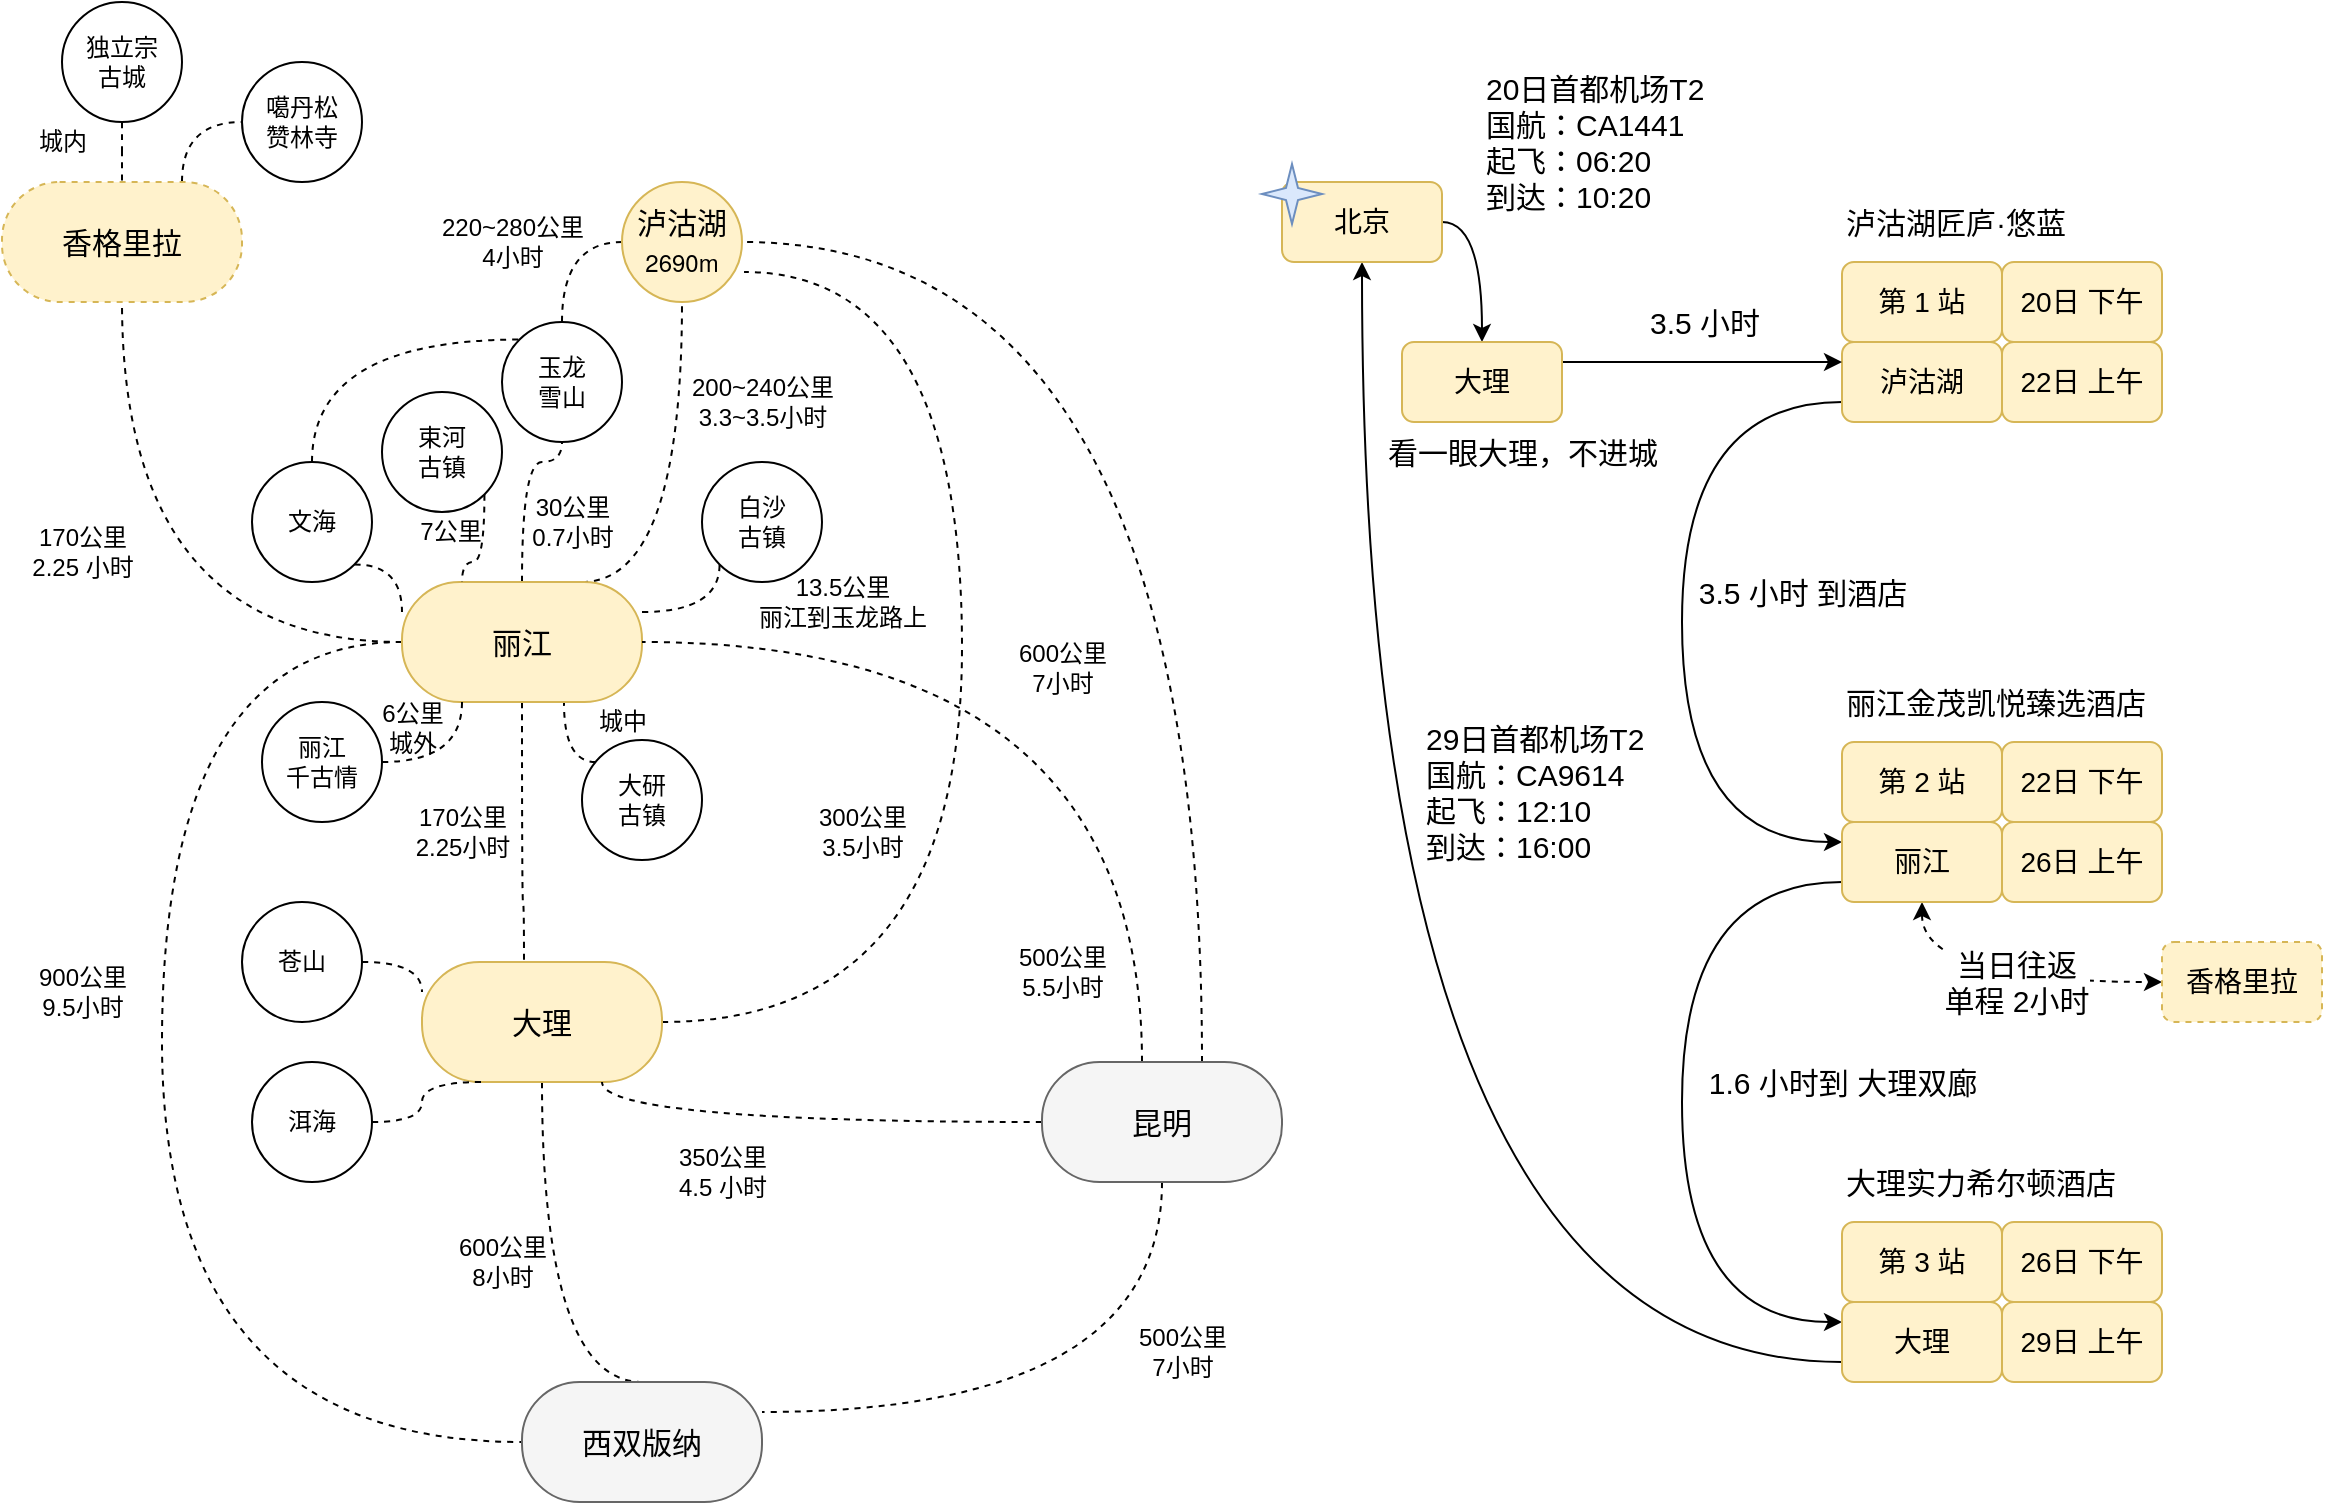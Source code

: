 <mxfile version="22.1.18" type="github">
  <diagram name="第 1 页" id="rRuHSntvBdOZGcXTq8w7">
    <mxGraphModel dx="1242" dy="786" grid="1" gridSize="10" guides="1" tooltips="1" connect="1" arrows="1" fold="1" page="1" pageScale="1" pageWidth="1169" pageHeight="827" math="0" shadow="0">
      <root>
        <mxCell id="0" />
        <mxCell id="1" parent="0" />
        <mxCell id="2GG4-1aaM5nx4AEca9Iq-1" style="edgeStyle=orthogonalEdgeStyle;curved=1;rounded=0;orthogonalLoop=1;jettySize=auto;html=1;entryX=0.5;entryY=1;entryDx=0;entryDy=0;endArrow=none;endFill=0;dashed=1;exitX=0.5;exitY=0;exitDx=0;exitDy=0;" edge="1" parent="1" source="2GG4-1aaM5nx4AEca9Iq-7" target="2GG4-1aaM5nx4AEca9Iq-19">
          <mxGeometry relative="1" as="geometry">
            <Array as="points">
              <mxPoint x="260" y="260" />
            </Array>
          </mxGeometry>
        </mxCell>
        <mxCell id="2GG4-1aaM5nx4AEca9Iq-2" style="edgeStyle=orthogonalEdgeStyle;curved=1;rounded=0;orthogonalLoop=1;jettySize=auto;html=1;exitX=0.75;exitY=0;exitDx=0;exitDy=0;endArrow=none;endFill=0;dashed=1;" edge="1" parent="1" source="2GG4-1aaM5nx4AEca9Iq-7" target="2GG4-1aaM5nx4AEca9Iq-20">
          <mxGeometry relative="1" as="geometry">
            <Array as="points">
              <mxPoint x="340" y="320" />
            </Array>
          </mxGeometry>
        </mxCell>
        <mxCell id="2GG4-1aaM5nx4AEca9Iq-3" style="edgeStyle=orthogonalEdgeStyle;curved=1;rounded=0;orthogonalLoop=1;jettySize=auto;html=1;dashed=1;endArrow=none;endFill=0;entryX=0.425;entryY=0;entryDx=0;entryDy=0;entryPerimeter=0;" edge="1" parent="1" source="2GG4-1aaM5nx4AEca9Iq-7" target="2GG4-1aaM5nx4AEca9Iq-12">
          <mxGeometry relative="1" as="geometry">
            <Array as="points">
              <mxPoint x="260" y="480" />
            </Array>
          </mxGeometry>
        </mxCell>
        <mxCell id="2GG4-1aaM5nx4AEca9Iq-4" style="edgeStyle=orthogonalEdgeStyle;curved=1;rounded=0;orthogonalLoop=1;jettySize=auto;html=1;dashed=1;endArrow=none;endFill=0;" edge="1" parent="1" source="2GG4-1aaM5nx4AEca9Iq-7" target="2GG4-1aaM5nx4AEca9Iq-9">
          <mxGeometry relative="1" as="geometry">
            <Array as="points">
              <mxPoint x="60" y="350" />
            </Array>
          </mxGeometry>
        </mxCell>
        <mxCell id="2GG4-1aaM5nx4AEca9Iq-5" style="edgeStyle=orthogonalEdgeStyle;rounded=0;orthogonalLoop=1;jettySize=auto;html=1;entryX=0;entryY=0.5;entryDx=0;entryDy=0;curved=1;exitX=0;exitY=0.5;exitDx=0;exitDy=0;dashed=1;endArrow=none;endFill=0;" edge="1" parent="1" source="2GG4-1aaM5nx4AEca9Iq-7" target="2GG4-1aaM5nx4AEca9Iq-28">
          <mxGeometry relative="1" as="geometry">
            <mxPoint x="170" y="380" as="sourcePoint" />
            <Array as="points">
              <mxPoint x="80" y="350" />
              <mxPoint x="80" y="750" />
            </Array>
          </mxGeometry>
        </mxCell>
        <mxCell id="2GG4-1aaM5nx4AEca9Iq-6" style="edgeStyle=orthogonalEdgeStyle;curved=1;rounded=0;orthogonalLoop=1;jettySize=auto;html=1;entryX=0;entryY=1;entryDx=0;entryDy=0;dashed=1;endArrow=none;endFill=0;exitX=1;exitY=0.25;exitDx=0;exitDy=0;" edge="1" parent="1" source="2GG4-1aaM5nx4AEca9Iq-7" target="2GG4-1aaM5nx4AEca9Iq-44">
          <mxGeometry relative="1" as="geometry">
            <Array as="points">
              <mxPoint x="359" y="335" />
            </Array>
          </mxGeometry>
        </mxCell>
        <mxCell id="2GG4-1aaM5nx4AEca9Iq-7" value="丽江" style="rounded=1;whiteSpace=wrap;html=1;arcSize=48;fontSize=15;fontStyle=0;fillColor=#fff2cc;strokeColor=#d6b656;" vertex="1" parent="1">
          <mxGeometry x="200" y="320" width="120" height="60" as="geometry" />
        </mxCell>
        <mxCell id="2GG4-1aaM5nx4AEca9Iq-8" style="edgeStyle=orthogonalEdgeStyle;rounded=0;orthogonalLoop=1;jettySize=auto;html=1;exitX=0.75;exitY=0;exitDx=0;exitDy=0;curved=1;entryX=0;entryY=0.5;entryDx=0;entryDy=0;dashed=1;endArrow=none;endFill=0;" edge="1" parent="1" source="2GG4-1aaM5nx4AEca9Iq-9" target="2GG4-1aaM5nx4AEca9Iq-31">
          <mxGeometry relative="1" as="geometry" />
        </mxCell>
        <mxCell id="2GG4-1aaM5nx4AEca9Iq-9" value="香格里拉" style="rounded=1;whiteSpace=wrap;html=1;arcSize=48;fontSize=15;fontStyle=0;fillColor=#fff2cc;strokeColor=#d6b656;dashed=1;" vertex="1" parent="1">
          <mxGeometry y="120" width="120" height="60" as="geometry" />
        </mxCell>
        <mxCell id="2GG4-1aaM5nx4AEca9Iq-10" style="edgeStyle=orthogonalEdgeStyle;rounded=0;orthogonalLoop=1;jettySize=auto;html=1;curved=1;exitX=0.5;exitY=1;exitDx=0;exitDy=0;entryX=0.5;entryY=0;entryDx=0;entryDy=0;endArrow=none;endFill=0;dashed=1;" edge="1" parent="1" source="2GG4-1aaM5nx4AEca9Iq-12" target="2GG4-1aaM5nx4AEca9Iq-28">
          <mxGeometry relative="1" as="geometry">
            <Array as="points">
              <mxPoint x="270" y="720" />
            </Array>
          </mxGeometry>
        </mxCell>
        <mxCell id="2GG4-1aaM5nx4AEca9Iq-11" style="edgeStyle=orthogonalEdgeStyle;rounded=0;orthogonalLoop=1;jettySize=auto;html=1;entryX=1.017;entryY=0.75;entryDx=0;entryDy=0;entryPerimeter=0;curved=1;dashed=1;endArrow=none;endFill=0;exitX=1;exitY=0.5;exitDx=0;exitDy=0;" edge="1" parent="1" source="2GG4-1aaM5nx4AEca9Iq-12" target="2GG4-1aaM5nx4AEca9Iq-20">
          <mxGeometry relative="1" as="geometry">
            <Array as="points">
              <mxPoint x="480" y="540" />
              <mxPoint x="480" y="165" />
            </Array>
          </mxGeometry>
        </mxCell>
        <mxCell id="2GG4-1aaM5nx4AEca9Iq-12" value="大理" style="rounded=1;whiteSpace=wrap;html=1;arcSize=48;fontSize=15;fontStyle=0;fillColor=#fff2cc;strokeColor=#d6b656;" vertex="1" parent="1">
          <mxGeometry x="210" y="510" width="120" height="60" as="geometry" />
        </mxCell>
        <mxCell id="2GG4-1aaM5nx4AEca9Iq-13" style="edgeStyle=orthogonalEdgeStyle;rounded=0;orthogonalLoop=1;jettySize=auto;html=1;curved=1;endArrow=none;endFill=0;dashed=1;entryX=0.75;entryY=1;entryDx=0;entryDy=0;" edge="1" parent="1" source="2GG4-1aaM5nx4AEca9Iq-17" target="2GG4-1aaM5nx4AEca9Iq-12">
          <mxGeometry relative="1" as="geometry" />
        </mxCell>
        <mxCell id="2GG4-1aaM5nx4AEca9Iq-14" style="edgeStyle=orthogonalEdgeStyle;curved=1;rounded=0;orthogonalLoop=1;jettySize=auto;html=1;entryX=1;entryY=0.5;entryDx=0;entryDy=0;dashed=1;endArrow=none;endFill=0;" edge="1" parent="1" source="2GG4-1aaM5nx4AEca9Iq-17" target="2GG4-1aaM5nx4AEca9Iq-7">
          <mxGeometry relative="1" as="geometry">
            <Array as="points">
              <mxPoint x="570" y="350" />
            </Array>
          </mxGeometry>
        </mxCell>
        <mxCell id="2GG4-1aaM5nx4AEca9Iq-15" style="edgeStyle=orthogonalEdgeStyle;curved=1;rounded=0;orthogonalLoop=1;jettySize=auto;html=1;entryX=1;entryY=0.5;entryDx=0;entryDy=0;dashed=1;endArrow=none;endFill=0;" edge="1" parent="1" source="2GG4-1aaM5nx4AEca9Iq-17" target="2GG4-1aaM5nx4AEca9Iq-20">
          <mxGeometry relative="1" as="geometry">
            <Array as="points">
              <mxPoint x="600" y="150" />
            </Array>
          </mxGeometry>
        </mxCell>
        <mxCell id="2GG4-1aaM5nx4AEca9Iq-16" style="edgeStyle=orthogonalEdgeStyle;curved=1;rounded=0;orthogonalLoop=1;jettySize=auto;html=1;entryX=1;entryY=0.25;entryDx=0;entryDy=0;dashed=1;endArrow=none;endFill=0;exitX=0.5;exitY=1;exitDx=0;exitDy=0;" edge="1" parent="1" source="2GG4-1aaM5nx4AEca9Iq-17" target="2GG4-1aaM5nx4AEca9Iq-28">
          <mxGeometry relative="1" as="geometry">
            <Array as="points">
              <mxPoint x="580" y="735" />
            </Array>
          </mxGeometry>
        </mxCell>
        <mxCell id="2GG4-1aaM5nx4AEca9Iq-17" value="昆明" style="rounded=1;whiteSpace=wrap;html=1;arcSize=48;fontSize=15;fillColor=#f5f5f5;strokeColor=#666666;fontStyle=0;" vertex="1" parent="1">
          <mxGeometry x="520" y="560" width="120" height="60" as="geometry" />
        </mxCell>
        <mxCell id="2GG4-1aaM5nx4AEca9Iq-18" style="edgeStyle=orthogonalEdgeStyle;rounded=0;orthogonalLoop=1;jettySize=auto;html=1;entryX=0;entryY=0.5;entryDx=0;entryDy=0;curved=1;dashed=1;endArrow=none;endFill=0;" edge="1" parent="1" source="2GG4-1aaM5nx4AEca9Iq-19" target="2GG4-1aaM5nx4AEca9Iq-20">
          <mxGeometry relative="1" as="geometry" />
        </mxCell>
        <mxCell id="2GG4-1aaM5nx4AEca9Iq-19" value="玉龙&lt;br&gt;雪山" style="ellipse;whiteSpace=wrap;html=1;aspect=fixed;" vertex="1" parent="1">
          <mxGeometry x="250" y="190" width="60" height="60" as="geometry" />
        </mxCell>
        <mxCell id="2GG4-1aaM5nx4AEca9Iq-20" value="&lt;span style=&quot;font-weight: normal&quot;&gt;泸沽湖&lt;br style=&quot;font-size: 15px&quot;&gt;&lt;span style=&quot;font-family: &amp;#34;helvetica neue&amp;#34; , &amp;#34;helvetica&amp;#34; , &amp;#34;arial&amp;#34; , &amp;#34;pingfang sc&amp;#34; , &amp;#34;hiragino sans gb&amp;#34; , &amp;#34;microsoft yahei&amp;#34; , &amp;#34;wenquanyi micro hei&amp;#34; , sans-serif&quot;&gt;&lt;font style=&quot;font-size: 12px&quot;&gt;2690m&lt;/font&gt;&lt;/span&gt;&lt;/span&gt;" style="ellipse;whiteSpace=wrap;html=1;aspect=fixed;fontSize=15;fontStyle=1;fillColor=#fff2cc;strokeColor=#d6b656;" vertex="1" parent="1">
          <mxGeometry x="310" y="120" width="60" height="60" as="geometry" />
        </mxCell>
        <mxCell id="2GG4-1aaM5nx4AEca9Iq-21" value="30公里&lt;br&gt;0.7小时" style="text;html=1;align=center;verticalAlign=middle;resizable=0;points=[];autosize=1;" vertex="1" parent="1">
          <mxGeometry x="255" y="270" width="60" height="40" as="geometry" />
        </mxCell>
        <mxCell id="2GG4-1aaM5nx4AEca9Iq-22" value="200~240公里&lt;br&gt;3.3~3.5小时" style="text;html=1;align=center;verticalAlign=middle;resizable=0;points=[];autosize=1;" vertex="1" parent="1">
          <mxGeometry x="335" y="215" width="90" height="30" as="geometry" />
        </mxCell>
        <mxCell id="2GG4-1aaM5nx4AEca9Iq-23" value="350公里&lt;br&gt;4.5 小时" style="text;html=1;align=center;verticalAlign=middle;resizable=0;points=[];autosize=1;" vertex="1" parent="1">
          <mxGeometry x="325" y="595" width="70" height="40" as="geometry" />
        </mxCell>
        <mxCell id="2GG4-1aaM5nx4AEca9Iq-24" value="170公里&lt;br&gt;2.25小时" style="text;html=1;align=center;verticalAlign=middle;resizable=0;points=[];autosize=1;" vertex="1" parent="1">
          <mxGeometry x="200" y="430" width="60" height="30" as="geometry" />
        </mxCell>
        <mxCell id="2GG4-1aaM5nx4AEca9Iq-25" value="170公里&lt;br&gt;2.25 小时" style="text;html=1;align=center;verticalAlign=middle;resizable=0;points=[];autosize=1;" vertex="1" parent="1">
          <mxGeometry x="5" y="285" width="70" height="40" as="geometry" />
        </mxCell>
        <mxCell id="2GG4-1aaM5nx4AEca9Iq-26" value="500公里&lt;br&gt;5.5小时" style="text;html=1;align=center;verticalAlign=middle;resizable=0;points=[];autosize=1;" vertex="1" parent="1">
          <mxGeometry x="500" y="500" width="60" height="30" as="geometry" />
        </mxCell>
        <mxCell id="2GG4-1aaM5nx4AEca9Iq-27" value="600公里&lt;br&gt;7小时" style="text;html=1;align=center;verticalAlign=middle;resizable=0;points=[];autosize=1;" vertex="1" parent="1">
          <mxGeometry x="500" y="348" width="60" height="30" as="geometry" />
        </mxCell>
        <mxCell id="2GG4-1aaM5nx4AEca9Iq-28" value="西双版纳" style="rounded=1;whiteSpace=wrap;html=1;arcSize=48;fontSize=15;fillColor=#f5f5f5;strokeColor=#666666;fontStyle=0;" vertex="1" parent="1">
          <mxGeometry x="260" y="720" width="120" height="60" as="geometry" />
        </mxCell>
        <mxCell id="2GG4-1aaM5nx4AEca9Iq-29" value="600公里&lt;br&gt;8小时" style="text;html=1;align=center;verticalAlign=middle;resizable=0;points=[];autosize=1;" vertex="1" parent="1">
          <mxGeometry x="220" y="645" width="60" height="30" as="geometry" />
        </mxCell>
        <mxCell id="2GG4-1aaM5nx4AEca9Iq-30" value="500公里&lt;br&gt;7小时" style="text;html=1;align=center;verticalAlign=middle;resizable=0;points=[];autosize=1;" vertex="1" parent="1">
          <mxGeometry x="560" y="690" width="60" height="30" as="geometry" />
        </mxCell>
        <mxCell id="2GG4-1aaM5nx4AEca9Iq-31" value="噶丹松&lt;br&gt;赞林寺" style="ellipse;whiteSpace=wrap;html=1;aspect=fixed;" vertex="1" parent="1">
          <mxGeometry x="120" y="60" width="60" height="60" as="geometry" />
        </mxCell>
        <mxCell id="2GG4-1aaM5nx4AEca9Iq-32" style="edgeStyle=orthogonalEdgeStyle;curved=1;rounded=0;orthogonalLoop=1;jettySize=auto;html=1;dashed=1;endArrow=none;endFill=0;" edge="1" parent="1" source="2GG4-1aaM5nx4AEca9Iq-33" target="2GG4-1aaM5nx4AEca9Iq-9">
          <mxGeometry relative="1" as="geometry" />
        </mxCell>
        <mxCell id="2GG4-1aaM5nx4AEca9Iq-33" value="独立宗&lt;br&gt;古城" style="ellipse;whiteSpace=wrap;html=1;aspect=fixed;" vertex="1" parent="1">
          <mxGeometry x="30" y="30" width="60" height="60" as="geometry" />
        </mxCell>
        <mxCell id="2GG4-1aaM5nx4AEca9Iq-34" value="城内" style="text;html=1;align=center;verticalAlign=middle;resizable=0;points=[];autosize=1;" vertex="1" parent="1">
          <mxGeometry x="10" y="90" width="40" height="20" as="geometry" />
        </mxCell>
        <mxCell id="2GG4-1aaM5nx4AEca9Iq-35" style="edgeStyle=orthogonalEdgeStyle;curved=1;rounded=0;orthogonalLoop=1;jettySize=auto;html=1;entryX=0;entryY=0.25;entryDx=0;entryDy=0;dashed=1;endArrow=none;endFill=0;exitX=1;exitY=0.5;exitDx=0;exitDy=0;" edge="1" parent="1" source="2GG4-1aaM5nx4AEca9Iq-36" target="2GG4-1aaM5nx4AEca9Iq-12">
          <mxGeometry relative="1" as="geometry">
            <Array as="points">
              <mxPoint x="210" y="510" />
            </Array>
          </mxGeometry>
        </mxCell>
        <mxCell id="2GG4-1aaM5nx4AEca9Iq-36" value="苍山" style="ellipse;whiteSpace=wrap;html=1;aspect=fixed;" vertex="1" parent="1">
          <mxGeometry x="120" y="480" width="60" height="60" as="geometry" />
        </mxCell>
        <mxCell id="2GG4-1aaM5nx4AEca9Iq-37" style="edgeStyle=orthogonalEdgeStyle;curved=1;rounded=0;orthogonalLoop=1;jettySize=auto;html=1;dashed=1;endArrow=none;endFill=0;exitX=1;exitY=0.5;exitDx=0;exitDy=0;entryX=0.25;entryY=1;entryDx=0;entryDy=0;" edge="1" parent="1" source="2GG4-1aaM5nx4AEca9Iq-38" target="2GG4-1aaM5nx4AEca9Iq-12">
          <mxGeometry relative="1" as="geometry">
            <Array as="points">
              <mxPoint x="210" y="590" />
              <mxPoint x="210" y="570" />
            </Array>
          </mxGeometry>
        </mxCell>
        <mxCell id="2GG4-1aaM5nx4AEca9Iq-38" value="洱海" style="ellipse;whiteSpace=wrap;html=1;aspect=fixed;" vertex="1" parent="1">
          <mxGeometry x="125" y="560" width="60" height="60" as="geometry" />
        </mxCell>
        <mxCell id="2GG4-1aaM5nx4AEca9Iq-39" value="900公里&lt;br&gt;9.5小时" style="text;html=1;align=center;verticalAlign=middle;resizable=0;points=[];autosize=1;" vertex="1" parent="1">
          <mxGeometry x="5" y="505" width="70" height="40" as="geometry" />
        </mxCell>
        <mxCell id="2GG4-1aaM5nx4AEca9Iq-40" style="edgeStyle=orthogonalEdgeStyle;rounded=0;orthogonalLoop=1;jettySize=auto;html=1;entryX=0.25;entryY=0;entryDx=0;entryDy=0;curved=1;dashed=1;endArrow=none;endFill=0;exitX=1;exitY=1;exitDx=0;exitDy=0;" edge="1" parent="1" source="2GG4-1aaM5nx4AEca9Iq-41" target="2GG4-1aaM5nx4AEca9Iq-7">
          <mxGeometry relative="1" as="geometry">
            <Array as="points">
              <mxPoint x="241" y="310" />
              <mxPoint x="230" y="310" />
            </Array>
          </mxGeometry>
        </mxCell>
        <mxCell id="2GG4-1aaM5nx4AEca9Iq-41" value="束河&lt;br&gt;古镇" style="ellipse;whiteSpace=wrap;html=1;aspect=fixed;" vertex="1" parent="1">
          <mxGeometry x="190" y="225" width="60" height="60" as="geometry" />
        </mxCell>
        <mxCell id="2GG4-1aaM5nx4AEca9Iq-42" style="edgeStyle=orthogonalEdgeStyle;curved=1;rounded=0;orthogonalLoop=1;jettySize=auto;html=1;entryX=0.675;entryY=1.008;entryDx=0;entryDy=0;entryPerimeter=0;dashed=1;endArrow=none;endFill=0;" edge="1" parent="1" source="2GG4-1aaM5nx4AEca9Iq-43" target="2GG4-1aaM5nx4AEca9Iq-7">
          <mxGeometry relative="1" as="geometry">
            <Array as="points">
              <mxPoint x="290" y="410" />
              <mxPoint x="290" y="410" />
            </Array>
          </mxGeometry>
        </mxCell>
        <mxCell id="2GG4-1aaM5nx4AEca9Iq-43" value="大研&lt;br&gt;古镇" style="ellipse;whiteSpace=wrap;html=1;aspect=fixed;" vertex="1" parent="1">
          <mxGeometry x="290" y="399" width="60" height="60" as="geometry" />
        </mxCell>
        <mxCell id="2GG4-1aaM5nx4AEca9Iq-44" value="白沙&lt;br&gt;古镇" style="ellipse;whiteSpace=wrap;html=1;aspect=fixed;" vertex="1" parent="1">
          <mxGeometry x="350" y="260" width="60" height="60" as="geometry" />
        </mxCell>
        <mxCell id="2GG4-1aaM5nx4AEca9Iq-45" value="7公里" style="text;html=1;align=center;verticalAlign=middle;resizable=0;points=[];autosize=1;" vertex="1" parent="1">
          <mxGeometry x="199" y="285" width="50" height="20" as="geometry" />
        </mxCell>
        <mxCell id="2GG4-1aaM5nx4AEca9Iq-46" value="城中" style="text;html=1;align=center;verticalAlign=middle;resizable=0;points=[];autosize=1;" vertex="1" parent="1">
          <mxGeometry x="290" y="380" width="40" height="20" as="geometry" />
        </mxCell>
        <mxCell id="2GG4-1aaM5nx4AEca9Iq-47" value="13.5公里&lt;br&gt;丽江到玉龙路上" style="text;html=1;align=center;verticalAlign=middle;resizable=0;points=[];autosize=1;" vertex="1" parent="1">
          <mxGeometry x="370" y="315" width="100" height="30" as="geometry" />
        </mxCell>
        <mxCell id="2GG4-1aaM5nx4AEca9Iq-48" value="300公里&lt;br&gt;3.5小时" style="text;html=1;align=center;verticalAlign=middle;resizable=0;points=[];autosize=1;" vertex="1" parent="1">
          <mxGeometry x="400" y="430" width="60" height="30" as="geometry" />
        </mxCell>
        <mxCell id="2GG4-1aaM5nx4AEca9Iq-49" style="edgeStyle=orthogonalEdgeStyle;rounded=0;orthogonalLoop=1;jettySize=auto;html=1;exitX=1;exitY=1;exitDx=0;exitDy=0;endArrow=none;endFill=0;curved=1;entryX=0;entryY=0.25;entryDx=0;entryDy=0;dashed=1;" edge="1" parent="1" source="2GG4-1aaM5nx4AEca9Iq-51" target="2GG4-1aaM5nx4AEca9Iq-7">
          <mxGeometry relative="1" as="geometry" />
        </mxCell>
        <mxCell id="2GG4-1aaM5nx4AEca9Iq-50" style="edgeStyle=orthogonalEdgeStyle;curved=1;rounded=0;orthogonalLoop=1;jettySize=auto;html=1;exitX=0.5;exitY=0;exitDx=0;exitDy=0;entryX=0;entryY=0;entryDx=0;entryDy=0;dashed=1;endArrow=none;endFill=0;" edge="1" parent="1" source="2GG4-1aaM5nx4AEca9Iq-51" target="2GG4-1aaM5nx4AEca9Iq-19">
          <mxGeometry relative="1" as="geometry">
            <Array as="points">
              <mxPoint x="155" y="199" />
            </Array>
          </mxGeometry>
        </mxCell>
        <mxCell id="2GG4-1aaM5nx4AEca9Iq-51" value="文海" style="ellipse;whiteSpace=wrap;html=1;aspect=fixed;" vertex="1" parent="1">
          <mxGeometry x="125" y="260" width="60" height="60" as="geometry" />
        </mxCell>
        <mxCell id="2GG4-1aaM5nx4AEca9Iq-52" style="edgeStyle=orthogonalEdgeStyle;rounded=0;orthogonalLoop=1;jettySize=auto;html=1;entryX=0.25;entryY=1;entryDx=0;entryDy=0;dashed=1;curved=1;endArrow=none;endFill=0;" edge="1" parent="1" source="2GG4-1aaM5nx4AEca9Iq-53" target="2GG4-1aaM5nx4AEca9Iq-7">
          <mxGeometry relative="1" as="geometry">
            <Array as="points">
              <mxPoint x="230" y="410" />
            </Array>
          </mxGeometry>
        </mxCell>
        <mxCell id="2GG4-1aaM5nx4AEca9Iq-53" value="丽江&lt;br&gt;千古情" style="ellipse;whiteSpace=wrap;html=1;aspect=fixed;" vertex="1" parent="1">
          <mxGeometry x="130" y="380" width="60" height="60" as="geometry" />
        </mxCell>
        <mxCell id="2GG4-1aaM5nx4AEca9Iq-54" value="6公里&lt;br&gt;城外" style="text;html=1;align=center;verticalAlign=middle;resizable=0;points=[];autosize=1;" vertex="1" parent="1">
          <mxGeometry x="180" y="378" width="50" height="30" as="geometry" />
        </mxCell>
        <mxCell id="2GG4-1aaM5nx4AEca9Iq-55" value="220~280公里&lt;br&gt;4小时" style="text;html=1;align=center;verticalAlign=middle;resizable=0;points=[];autosize=1;" vertex="1" parent="1">
          <mxGeometry x="210" y="135" width="90" height="30" as="geometry" />
        </mxCell>
        <mxCell id="2GG4-1aaM5nx4AEca9Iq-56" value="20日 下午" style="rounded=1;whiteSpace=wrap;html=1;fillColor=#fff2cc;fontSize=14;strokeColor=#d6b656;" vertex="1" parent="1">
          <mxGeometry x="1000" y="160" width="80" height="40" as="geometry" />
        </mxCell>
        <mxCell id="2GG4-1aaM5nx4AEca9Iq-57" value="22日 上午" style="rounded=1;whiteSpace=wrap;html=1;fillColor=#fff2cc;fontSize=14;strokeColor=#d6b656;" vertex="1" parent="1">
          <mxGeometry x="1000" y="200" width="80" height="40" as="geometry" />
        </mxCell>
        <mxCell id="2GG4-1aaM5nx4AEca9Iq-58" value="第 1 站" style="rounded=1;whiteSpace=wrap;html=1;fillColor=#fff2cc;fontSize=14;strokeColor=#d6b656;" vertex="1" parent="1">
          <mxGeometry x="920" y="160" width="80" height="40" as="geometry" />
        </mxCell>
        <mxCell id="2GG4-1aaM5nx4AEca9Iq-59" style="edgeStyle=orthogonalEdgeStyle;curved=1;rounded=0;orthogonalLoop=1;jettySize=auto;html=1;exitX=0;exitY=0.75;exitDx=0;exitDy=0;entryX=0;entryY=0.25;entryDx=0;entryDy=0;fontSize=14;" edge="1" parent="1" source="2GG4-1aaM5nx4AEca9Iq-61" target="2GG4-1aaM5nx4AEca9Iq-67">
          <mxGeometry relative="1" as="geometry">
            <Array as="points">
              <mxPoint x="840" y="230" />
              <mxPoint x="840" y="450" />
            </Array>
          </mxGeometry>
        </mxCell>
        <mxCell id="2GG4-1aaM5nx4AEca9Iq-60" value="3.5 小时 到酒店" style="edgeLabel;html=1;align=center;verticalAlign=middle;resizable=0;points=[];fontSize=15;fontColor=#000000;" vertex="1" connectable="0" parent="2GG4-1aaM5nx4AEca9Iq-59">
          <mxGeometry x="-0.031" relative="1" as="geometry">
            <mxPoint x="60" y="-9" as="offset" />
          </mxGeometry>
        </mxCell>
        <mxCell id="2GG4-1aaM5nx4AEca9Iq-61" value="泸沽湖" style="rounded=1;whiteSpace=wrap;html=1;fillColor=#fff2cc;fontSize=14;strokeColor=#d6b656;" vertex="1" parent="1">
          <mxGeometry x="920" y="200" width="80" height="40" as="geometry" />
        </mxCell>
        <mxCell id="2GG4-1aaM5nx4AEca9Iq-62" value="22日 下午" style="rounded=1;whiteSpace=wrap;html=1;fillColor=#fff2cc;fontSize=14;strokeColor=#d6b656;" vertex="1" parent="1">
          <mxGeometry x="1000" y="400" width="80" height="40" as="geometry" />
        </mxCell>
        <mxCell id="2GG4-1aaM5nx4AEca9Iq-63" value="26日 上午" style="rounded=1;whiteSpace=wrap;html=1;fillColor=#fff2cc;fontSize=14;strokeColor=#d6b656;" vertex="1" parent="1">
          <mxGeometry x="1000" y="440" width="80" height="40" as="geometry" />
        </mxCell>
        <mxCell id="2GG4-1aaM5nx4AEca9Iq-64" value="第 2 站" style="rounded=1;whiteSpace=wrap;html=1;fillColor=#fff2cc;fontSize=14;strokeColor=#d6b656;" vertex="1" parent="1">
          <mxGeometry x="920" y="400" width="80" height="40" as="geometry" />
        </mxCell>
        <mxCell id="2GG4-1aaM5nx4AEca9Iq-65" style="edgeStyle=orthogonalEdgeStyle;curved=1;rounded=0;orthogonalLoop=1;jettySize=auto;html=1;exitX=0;exitY=0.75;exitDx=0;exitDy=0;entryX=0;entryY=0.25;entryDx=0;entryDy=0;fontSize=14;" edge="1" parent="1" source="2GG4-1aaM5nx4AEca9Iq-67" target="2GG4-1aaM5nx4AEca9Iq-72">
          <mxGeometry relative="1" as="geometry">
            <Array as="points">
              <mxPoint x="840" y="470" />
              <mxPoint x="840" y="690" />
            </Array>
          </mxGeometry>
        </mxCell>
        <mxCell id="2GG4-1aaM5nx4AEca9Iq-66" value="1.6 小时到 大理双廊" style="edgeLabel;html=1;align=center;verticalAlign=middle;resizable=0;points=[];fontSize=15;fontColor=#000000;" vertex="1" connectable="0" parent="2GG4-1aaM5nx4AEca9Iq-65">
          <mxGeometry x="0.015" y="3" relative="1" as="geometry">
            <mxPoint x="77" y="-13" as="offset" />
          </mxGeometry>
        </mxCell>
        <mxCell id="2GG4-1aaM5nx4AEca9Iq-84" style="edgeStyle=orthogonalEdgeStyle;rounded=0;orthogonalLoop=1;jettySize=auto;html=1;entryX=0;entryY=0.5;entryDx=0;entryDy=0;curved=1;exitX=0.5;exitY=1;exitDx=0;exitDy=0;startArrow=classic;startFill=1;dashed=1;" edge="1" parent="1" source="2GG4-1aaM5nx4AEca9Iq-67" target="2GG4-1aaM5nx4AEca9Iq-83">
          <mxGeometry relative="1" as="geometry" />
        </mxCell>
        <mxCell id="2GG4-1aaM5nx4AEca9Iq-86" value="当日往返&lt;br&gt;单程 2小时" style="edgeLabel;html=1;align=center;verticalAlign=middle;resizable=0;points=[];fontSize=15;" vertex="1" connectable="0" parent="2GG4-1aaM5nx4AEca9Iq-84">
          <mxGeometry x="0.08" y="7" relative="1" as="geometry">
            <mxPoint y="7" as="offset" />
          </mxGeometry>
        </mxCell>
        <mxCell id="2GG4-1aaM5nx4AEca9Iq-67" value="丽江" style="rounded=1;whiteSpace=wrap;html=1;fillColor=#fff2cc;fontSize=14;strokeColor=#d6b656;" vertex="1" parent="1">
          <mxGeometry x="920" y="440" width="80" height="40" as="geometry" />
        </mxCell>
        <mxCell id="2GG4-1aaM5nx4AEca9Iq-68" value="26日 下午" style="rounded=1;whiteSpace=wrap;html=1;fillColor=#fff2cc;fontSize=14;strokeColor=#d6b656;" vertex="1" parent="1">
          <mxGeometry x="1000" y="640" width="80" height="40" as="geometry" />
        </mxCell>
        <mxCell id="2GG4-1aaM5nx4AEca9Iq-69" value="29日 上午" style="rounded=1;whiteSpace=wrap;html=1;fillColor=#fff2cc;fontSize=14;strokeColor=#d6b656;" vertex="1" parent="1">
          <mxGeometry x="1000" y="680" width="80" height="40" as="geometry" />
        </mxCell>
        <mxCell id="2GG4-1aaM5nx4AEca9Iq-70" value="第 3 站" style="rounded=1;whiteSpace=wrap;html=1;fillColor=#fff2cc;fontSize=14;strokeColor=#d6b656;" vertex="1" parent="1">
          <mxGeometry x="920" y="640" width="80" height="40" as="geometry" />
        </mxCell>
        <mxCell id="2GG4-1aaM5nx4AEca9Iq-71" style="edgeStyle=orthogonalEdgeStyle;curved=1;rounded=0;orthogonalLoop=1;jettySize=auto;html=1;exitX=0;exitY=0.75;exitDx=0;exitDy=0;entryX=0.5;entryY=1;entryDx=0;entryDy=0;fontSize=14;" edge="1" parent="1" source="2GG4-1aaM5nx4AEca9Iq-72" target="2GG4-1aaM5nx4AEca9Iq-74">
          <mxGeometry relative="1" as="geometry" />
        </mxCell>
        <mxCell id="2GG4-1aaM5nx4AEca9Iq-72" value="大理" style="rounded=1;whiteSpace=wrap;html=1;fillColor=#fff2cc;fontSize=14;strokeColor=#d6b656;" vertex="1" parent="1">
          <mxGeometry x="920" y="680" width="80" height="40" as="geometry" />
        </mxCell>
        <mxCell id="2GG4-1aaM5nx4AEca9Iq-73" style="edgeStyle=orthogonalEdgeStyle;curved=1;rounded=0;orthogonalLoop=1;jettySize=auto;html=1;fontSize=14;exitX=1;exitY=0.5;exitDx=0;exitDy=0;" edge="1" parent="1" source="2GG4-1aaM5nx4AEca9Iq-74" target="2GG4-1aaM5nx4AEca9Iq-77">
          <mxGeometry relative="1" as="geometry" />
        </mxCell>
        <mxCell id="2GG4-1aaM5nx4AEca9Iq-74" value="北京" style="rounded=1;whiteSpace=wrap;html=1;fillColor=#fff2cc;fontSize=14;strokeColor=#d6b656;" vertex="1" parent="1">
          <mxGeometry x="640" y="120" width="80" height="40" as="geometry" />
        </mxCell>
        <mxCell id="2GG4-1aaM5nx4AEca9Iq-75" style="edgeStyle=orthogonalEdgeStyle;curved=1;rounded=0;orthogonalLoop=1;jettySize=auto;html=1;exitX=1;exitY=0.25;exitDx=0;exitDy=0;entryX=0;entryY=0.25;entryDx=0;entryDy=0;fontSize=14;" edge="1" parent="1" source="2GG4-1aaM5nx4AEca9Iq-77" target="2GG4-1aaM5nx4AEca9Iq-61">
          <mxGeometry relative="1" as="geometry" />
        </mxCell>
        <mxCell id="2GG4-1aaM5nx4AEca9Iq-76" value="3.5 小时" style="edgeLabel;html=1;align=center;verticalAlign=middle;resizable=0;points=[];fontSize=15;fontColor=#000000;" vertex="1" connectable="0" parent="2GG4-1aaM5nx4AEca9Iq-75">
          <mxGeometry x="0.06" y="1" relative="1" as="geometry">
            <mxPoint x="-3" y="-19" as="offset" />
          </mxGeometry>
        </mxCell>
        <mxCell id="2GG4-1aaM5nx4AEca9Iq-77" value="大理" style="rounded=1;whiteSpace=wrap;html=1;fillColor=#fff2cc;fontSize=14;strokeColor=#d6b656;" vertex="1" parent="1">
          <mxGeometry x="700" y="200" width="80" height="40" as="geometry" />
        </mxCell>
        <mxCell id="2GG4-1aaM5nx4AEca9Iq-78" value="泸沽湖匠庐·悠蓝" style="text;html=1;align=left;verticalAlign=middle;resizable=0;points=[];autosize=1;fontSize=15;" vertex="1" parent="1">
          <mxGeometry x="920" y="130" width="120" height="20" as="geometry" />
        </mxCell>
        <mxCell id="2GG4-1aaM5nx4AEca9Iq-79" value="丽江金茂凯悦臻选酒店" style="text;html=1;align=left;verticalAlign=middle;resizable=0;points=[];autosize=1;fontSize=15;" vertex="1" parent="1">
          <mxGeometry x="920" y="370" width="170" height="20" as="geometry" />
        </mxCell>
        <mxCell id="2GG4-1aaM5nx4AEca9Iq-80" value="大理实力希尔顿酒店" style="text;html=1;align=left;verticalAlign=middle;resizable=0;points=[];autosize=1;fontSize=15;" vertex="1" parent="1">
          <mxGeometry x="920" y="610" width="150" height="20" as="geometry" />
        </mxCell>
        <mxCell id="2GG4-1aaM5nx4AEca9Iq-81" value="20日首都机场T2&lt;br&gt;国航：CA1441&lt;br&gt;起飞：06:20&lt;br&gt;到达：10:20" style="text;html=1;align=left;verticalAlign=middle;resizable=0;points=[];autosize=1;fontSize=15;spacingTop=0;labelBorderColor=none;" vertex="1" parent="1">
          <mxGeometry x="740" y="60" width="120" height="80" as="geometry" />
        </mxCell>
        <mxCell id="2GG4-1aaM5nx4AEca9Iq-82" value="29日首都机场T2&lt;br&gt;国航：CA9614&lt;br&gt;起飞：12:10&lt;br&gt;到达：16:00" style="text;html=1;align=left;verticalAlign=middle;resizable=0;points=[];autosize=1;fontSize=15;fontColor=#000000;spacingTop=0;" vertex="1" parent="1">
          <mxGeometry x="710" y="385" width="120" height="80" as="geometry" />
        </mxCell>
        <mxCell id="2GG4-1aaM5nx4AEca9Iq-83" value="香格里拉" style="rounded=1;whiteSpace=wrap;html=1;fillColor=#fff2cc;fontSize=14;strokeColor=#d6b656;dashed=1;" vertex="1" parent="1">
          <mxGeometry x="1080" y="500" width="80" height="40" as="geometry" />
        </mxCell>
        <mxCell id="2GG4-1aaM5nx4AEca9Iq-87" value="看一眼大理，不进城" style="text;html=1;align=center;verticalAlign=middle;resizable=0;points=[];autosize=1;strokeColor=none;fillColor=none;fontSize=15;" vertex="1" parent="1">
          <mxGeometry x="680" y="240" width="160" height="30" as="geometry" />
        </mxCell>
        <mxCell id="2GG4-1aaM5nx4AEca9Iq-89" value="" style="verticalLabelPosition=bottom;verticalAlign=top;html=1;shape=mxgraph.basic.4_point_star_2;dx=0.8;fillColor=#dae8fc;strokeColor=#6c8ebf;" vertex="1" parent="1">
          <mxGeometry x="630" y="111" width="30" height="30" as="geometry" />
        </mxCell>
      </root>
    </mxGraphModel>
  </diagram>
</mxfile>
